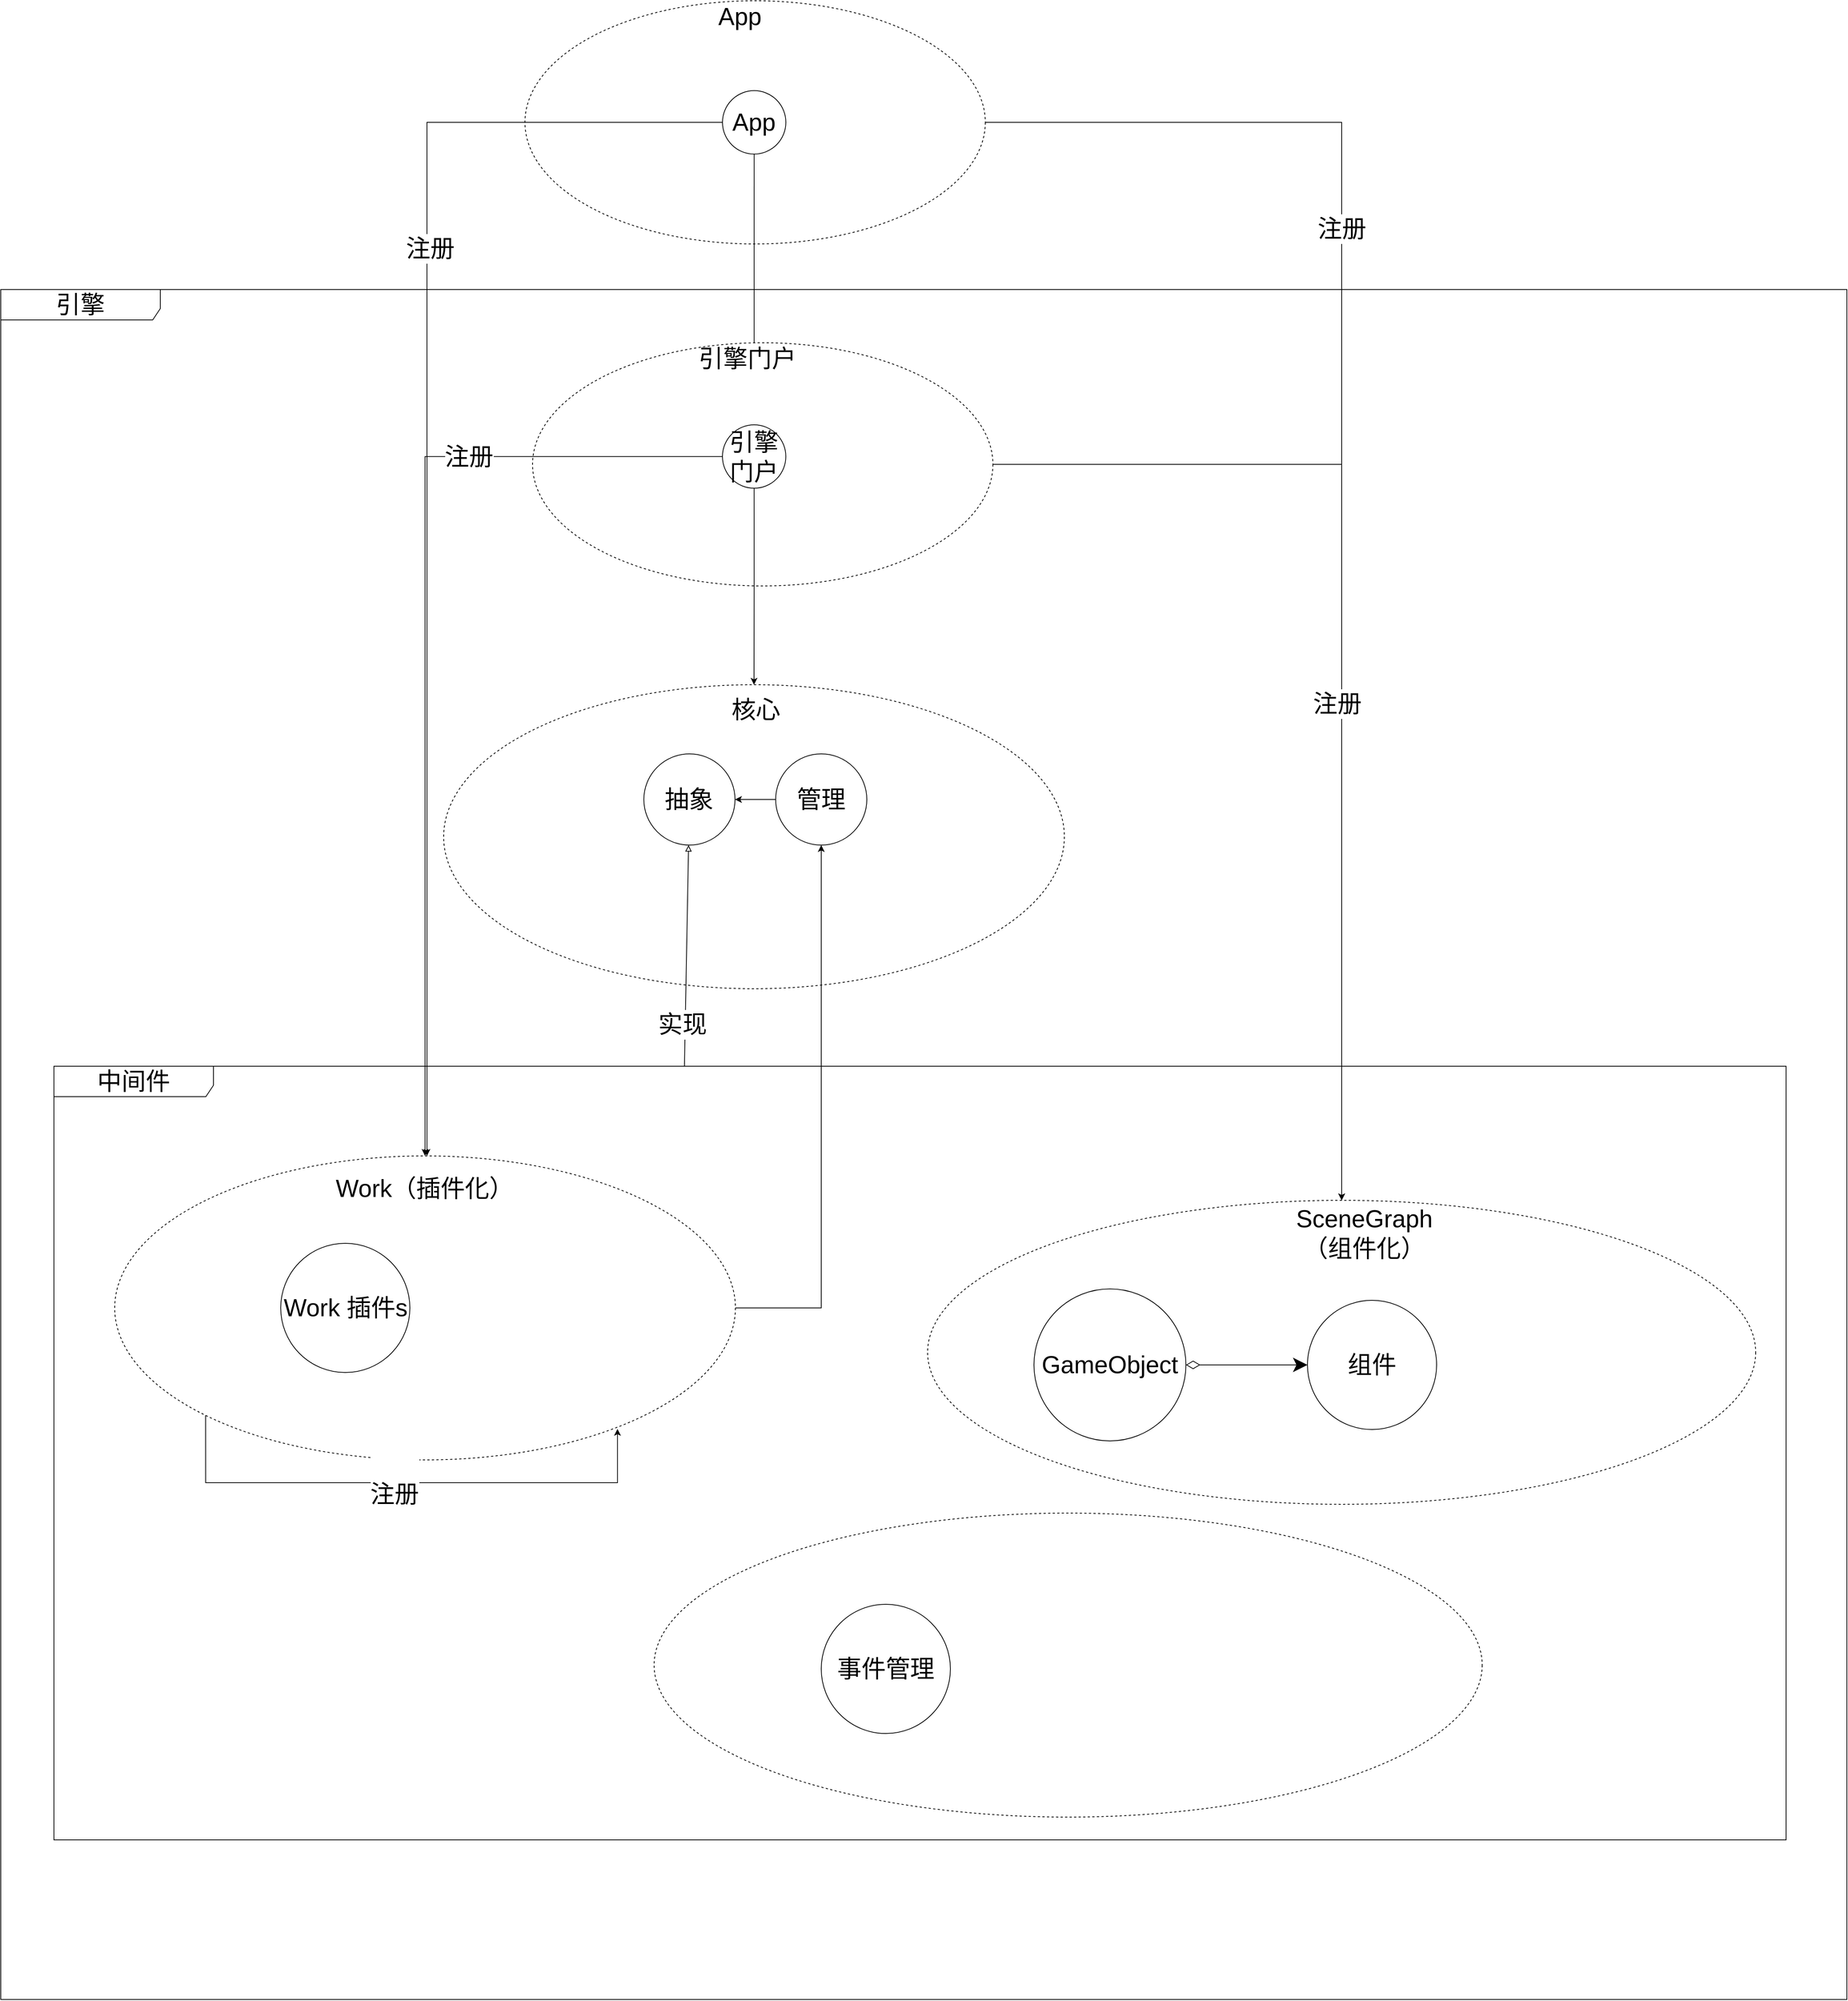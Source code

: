 <mxfile version="14.6.13" type="device"><diagram id="IrT0l2Vx541G7SaMaOg9" name="第 1 页"><mxGraphModel dx="5238" dy="4627" grid="1" gridSize="10" guides="1" tooltips="1" connect="1" arrows="1" fold="1" page="1" pageScale="1" pageWidth="827" pageHeight="1169" math="0" shadow="0"><root><mxCell id="0"/><mxCell id="1" parent="0"/><mxCell id="4Kz9Spjfu_B95k0RQj5q-66" value="&lt;font style=&quot;font-size: 32px&quot;&gt;引擎&lt;/font&gt;" style="shape=umlFrame;whiteSpace=wrap;html=1;width=210;height=40;fontSize=32;" parent="1" vertex="1"><mxGeometry x="-2830" y="-2420" width="2430" height="2250" as="geometry"/></mxCell><mxCell id="9I-3Vwins5YEQOcJx9Ka-4" value="&lt;font style=&quot;font-size: 32px&quot;&gt;中间件&lt;/font&gt;" style="shape=umlFrame;whiteSpace=wrap;html=1;width=210;height=40;fontSize=32;" parent="1" vertex="1"><mxGeometry x="-2760" y="-1398" width="2280" height="1018" as="geometry"/></mxCell><mxCell id="UrlIPnzT44zm4_-_5Y2J-5" value="" style="ellipse;whiteSpace=wrap;html=1;fontSize=32;dashed=1;" parent="1" vertex="1"><mxGeometry x="-1970" y="-810" width="1090" height="400" as="geometry"/></mxCell><mxCell id="4Kz9Spjfu_B95k0RQj5q-55" value="" style="group;fontSize=32;" parent="1" vertex="1" connectable="0"><mxGeometry x="-2139.997" y="-2799.997" width="605.957" height="320" as="geometry"/></mxCell><mxCell id="4Kz9Spjfu_B95k0RQj5q-56" value="" style="ellipse;whiteSpace=wrap;html=1;fontSize=32;dashed=1;" parent="4Kz9Spjfu_B95k0RQj5q-55" vertex="1"><mxGeometry width="605.957" height="320" as="geometry"/></mxCell><mxCell id="4Kz9Spjfu_B95k0RQj5q-57" value="&lt;span style=&quot;font-size: 32px&quot;&gt;App&lt;/span&gt;" style="text;html=1;strokeColor=none;fillColor=none;align=center;verticalAlign=middle;whiteSpace=wrap;rounded=0;strokeWidth=1;dashed=1;fontSize=32;" parent="4Kz9Spjfu_B95k0RQj5q-55" vertex="1"><mxGeometry x="205.96" y="13.47" width="154.17" height="14.22" as="geometry"/></mxCell><mxCell id="4Kz9Spjfu_B95k0RQj5q-62" value="App" style="ellipse;whiteSpace=wrap;html=1;aspect=fixed;fontSize=32;" parent="4Kz9Spjfu_B95k0RQj5q-55" vertex="1"><mxGeometry x="259.997" y="118.293" width="83.417" height="83.417" as="geometry"/></mxCell><mxCell id="4Kz9Spjfu_B95k0RQj5q-59" style="edgeStyle=orthogonalEdgeStyle;rounded=0;orthogonalLoop=1;jettySize=auto;html=1;fontSize=32;exitX=0.5;exitY=1;exitDx=0;exitDy=0;" parent="1" source="4Kz9Spjfu_B95k0RQj5q-62" target="4Kz9Spjfu_B95k0RQj5q-24" edge="1"><mxGeometry relative="1" as="geometry"/></mxCell><mxCell id="4Kz9Spjfu_B95k0RQj5q-75" style="edgeStyle=orthogonalEdgeStyle;rounded=0;orthogonalLoop=1;jettySize=auto;html=1;startArrow=none;startFill=0;endArrow=classic;endFill=1;fontSize=32;" parent="1" source="4Kz9Spjfu_B95k0RQj5q-62" target="4Kz9Spjfu_B95k0RQj5q-41" edge="1"><mxGeometry relative="1" as="geometry"><Array as="points"><mxPoint x="-2269" y="-2640"/></Array></mxGeometry></mxCell><mxCell id="9I-3Vwins5YEQOcJx9Ka-1" value="注册" style="edgeLabel;html=1;align=center;verticalAlign=middle;resizable=0;points=[];fontSize=32;" parent="4Kz9Spjfu_B95k0RQj5q-75" vertex="1" connectable="0"><mxGeometry x="-0.364" y="4" relative="1" as="geometry"><mxPoint y="-1" as="offset"/></mxGeometry></mxCell><mxCell id="4Kz9Spjfu_B95k0RQj5q-51" value="" style="group;fontSize=32;" parent="1" vertex="1" connectable="0"><mxGeometry x="-2320" y="-2026.53" width="890" height="320" as="geometry"/></mxCell><mxCell id="4Kz9Spjfu_B95k0RQj5q-52" value="" style="group;fontSize=32;" parent="4Kz9Spjfu_B95k0RQj5q-51" vertex="1" connectable="0"><mxGeometry x="190.003" y="-323.467" width="605.957" height="320" as="geometry"/></mxCell><mxCell id="4Kz9Spjfu_B95k0RQj5q-53" value="" style="ellipse;whiteSpace=wrap;html=1;fontSize=32;dashed=1;" parent="4Kz9Spjfu_B95k0RQj5q-52" vertex="1"><mxGeometry width="605.957" height="320" as="geometry"/></mxCell><mxCell id="4Kz9Spjfu_B95k0RQj5q-54" value="&lt;span style=&quot;font-size: 32px&quot;&gt;引擎门户&lt;/span&gt;" style="text;html=1;strokeColor=none;fillColor=none;align=center;verticalAlign=middle;whiteSpace=wrap;rounded=0;strokeWidth=1;dashed=1;fontSize=32;" parent="4Kz9Spjfu_B95k0RQj5q-52" vertex="1"><mxGeometry x="205.96" y="13.47" width="154.17" height="14.22" as="geometry"/></mxCell><mxCell id="4Kz9Spjfu_B95k0RQj5q-24" value="引擎门户" style="ellipse;whiteSpace=wrap;html=1;aspect=fixed;fontSize=32;" parent="4Kz9Spjfu_B95k0RQj5q-52" vertex="1"><mxGeometry x="249.957" y="108.003" width="83.417" height="83.417" as="geometry"/></mxCell><mxCell id="4Kz9Spjfu_B95k0RQj5q-44" value="" style="ellipse;whiteSpace=wrap;html=1;fontSize=32;dashed=1;" parent="1" vertex="1"><mxGeometry x="-2247.021" y="-1900.003" width="817.021" height="400" as="geometry"/></mxCell><mxCell id="4Kz9Spjfu_B95k0RQj5q-45" value="&lt;span style=&quot;font-size: 32px&quot;&gt;核心&lt;/span&gt;" style="text;html=1;strokeColor=none;fillColor=none;align=center;verticalAlign=middle;whiteSpace=wrap;rounded=0;strokeWidth=1;dashed=1;fontSize=32;" parent="1" vertex="1"><mxGeometry x="-1910.001" y="-1875.423" width="148.09" height="17.78" as="geometry"/></mxCell><mxCell id="4Kz9Spjfu_B95k0RQj5q-20" value="抽象" style="ellipse;whiteSpace=wrap;html=1;aspect=fixed;fontSize=32;" parent="1" vertex="1"><mxGeometry x="-1983.51" y="-1809" width="120" height="120" as="geometry"/></mxCell><mxCell id="4Kz9Spjfu_B95k0RQj5q-74" style="edgeStyle=orthogonalEdgeStyle;rounded=0;orthogonalLoop=1;jettySize=auto;html=1;entryX=1;entryY=0.5;entryDx=0;entryDy=0;startArrow=none;startFill=0;endArrow=classic;endFill=1;fontSize=32;" parent="1" source="4Kz9Spjfu_B95k0RQj5q-21" target="4Kz9Spjfu_B95k0RQj5q-20" edge="1"><mxGeometry x="-2340" y="-2050" as="geometry"/></mxCell><mxCell id="4Kz9Spjfu_B95k0RQj5q-21" value="管理" style="ellipse;whiteSpace=wrap;html=1;aspect=fixed;fontSize=32;" parent="1" vertex="1"><mxGeometry x="-1810" y="-1809" width="120" height="120" as="geometry"/></mxCell><mxCell id="4Kz9Spjfu_B95k0RQj5q-60" style="edgeStyle=orthogonalEdgeStyle;rounded=0;orthogonalLoop=1;jettySize=auto;html=1;fontSize=32;entryX=0.5;entryY=0;entryDx=0;entryDy=0;" parent="1" source="4Kz9Spjfu_B95k0RQj5q-24" target="4Kz9Spjfu_B95k0RQj5q-44" edge="1"><mxGeometry x="-2340" y="-2050" as="geometry"/></mxCell><mxCell id="4Kz9Spjfu_B95k0RQj5q-61" style="edgeStyle=orthogonalEdgeStyle;rounded=0;orthogonalLoop=1;jettySize=auto;html=1;fontSize=32;exitX=0;exitY=0.5;exitDx=0;exitDy=0;" parent="1" source="4Kz9Spjfu_B95k0RQj5q-24" target="4Kz9Spjfu_B95k0RQj5q-41" edge="1"><mxGeometry x="-2340" y="-2050" as="geometry"/></mxCell><mxCell id="9I-3Vwins5YEQOcJx9Ka-2" value="注册" style="edgeLabel;html=1;align=center;verticalAlign=middle;resizable=0;points=[];fontSize=32;" parent="4Kz9Spjfu_B95k0RQj5q-61" vertex="1" connectable="0"><mxGeometry x="-0.525" y="-4" relative="1" as="geometry"><mxPoint x="-22.46" y="3.97" as="offset"/></mxGeometry></mxCell><mxCell id="4Kz9Spjfu_B95k0RQj5q-67" style="rounded=0;orthogonalLoop=1;jettySize=auto;html=1;fontSize=32;startArrow=none;startFill=0;endArrow=block;endFill=0;exitX=0.364;exitY=0;exitDx=0;exitDy=0;exitPerimeter=0;" parent="1" source="9I-3Vwins5YEQOcJx9Ka-4" target="4Kz9Spjfu_B95k0RQj5q-20" edge="1"><mxGeometry x="-2340" y="-2050" as="geometry"><mxPoint x="-1930" y="-1420" as="sourcePoint"/></mxGeometry></mxCell><mxCell id="4Kz9Spjfu_B95k0RQj5q-68" value="实现" style="edgeLabel;html=1;align=center;verticalAlign=middle;resizable=0;points=[];fontSize=32;" parent="4Kz9Spjfu_B95k0RQj5q-67" vertex="1" connectable="0"><mxGeometry x="-0.62" y="4" relative="1" as="geometry"><mxPoint as="offset"/></mxGeometry></mxCell><mxCell id="MSwRbsxKpFTJnNVbJr_--1" style="edgeStyle=orthogonalEdgeStyle;rounded=0;orthogonalLoop=1;jettySize=auto;html=1;exitX=1;exitY=0.5;exitDx=0;exitDy=0;entryX=0.5;entryY=1;entryDx=0;entryDy=0;" parent="1" source="4Kz9Spjfu_B95k0RQj5q-41" target="4Kz9Spjfu_B95k0RQj5q-21" edge="1"><mxGeometry x="-2340" y="-2050" as="geometry"/></mxCell><mxCell id="4Kz9Spjfu_B95k0RQj5q-41" value="" style="ellipse;whiteSpace=wrap;html=1;fontSize=32;dashed=1;" parent="1" vertex="1"><mxGeometry x="-2680.001" y="-1280.003" width="817.021" height="400" as="geometry"/></mxCell><mxCell id="4Kz9Spjfu_B95k0RQj5q-42" value="&lt;span style=&quot;font-size: 32px&quot;&gt;Work（插件化）&lt;/span&gt;" style="text;html=1;strokeColor=none;fillColor=none;align=center;verticalAlign=middle;whiteSpace=wrap;rounded=0;strokeWidth=1;dashed=1;fontSize=32;" parent="1" vertex="1"><mxGeometry x="-2400.001" y="-1252.673" width="255.53" height="31.11" as="geometry"/></mxCell><mxCell id="4Kz9Spjfu_B95k0RQj5q-23" value="Work 插件s" style="ellipse;whiteSpace=wrap;html=1;aspect=fixed;fontSize=32;" parent="1" vertex="1"><mxGeometry x="-2461.49" y="-1165" width="170" height="170" as="geometry"/></mxCell><mxCell id="co5Uwwnek8nXD7W52Nyk-1" style="edgeStyle=orthogonalEdgeStyle;rounded=0;orthogonalLoop=1;jettySize=auto;html=1;exitX=0;exitY=1;exitDx=0;exitDy=0;entryX=0.81;entryY=0.898;entryDx=0;entryDy=0;fontSize=32;entryPerimeter=0;" parent="1" source="4Kz9Spjfu_B95k0RQj5q-41" target="4Kz9Spjfu_B95k0RQj5q-41" edge="1"><mxGeometry x="-2680.001" y="-1280.003" as="geometry"><Array as="points"><mxPoint x="-2560" y="-850"/><mxPoint x="-2018" y="-850"/></Array></mxGeometry></mxCell><mxCell id="co5Uwwnek8nXD7W52Nyk-2" value="&lt;font style=&quot;font-size: 32px;&quot;&gt;&lt;br style=&quot;font-size: 32px;&quot;&gt;&lt;/font&gt;注册" style="edgeLabel;html=1;align=center;verticalAlign=middle;resizable=0;points=[];fontSize=32;" parent="co5Uwwnek8nXD7W52Nyk-1" vertex="1" connectable="0"><mxGeometry x="-0.037" y="5" relative="1" as="geometry"><mxPoint x="-1" as="offset"/></mxGeometry></mxCell><mxCell id="4Kz9Spjfu_B95k0RQj5q-34" value="" style="ellipse;whiteSpace=wrap;html=1;fontSize=32;dashed=1;" parent="1" vertex="1"><mxGeometry x="-1610" y="-1221.56" width="1090" height="400" as="geometry"/></mxCell><mxCell id="4Kz9Spjfu_B95k0RQj5q-35" value="&lt;span style=&quot;font-size: 32px&quot;&gt;SceneGraph&lt;br&gt;（组件化）&lt;/span&gt;" style="text;html=1;strokeColor=none;fillColor=none;align=center;verticalAlign=middle;whiteSpace=wrap;rounded=0;strokeWidth=1;dashed=1;fontSize=32;" parent="1" vertex="1"><mxGeometry x="-1160" y="-1187" width="250" height="17.78" as="geometry"/></mxCell><mxCell id="4Kz9Spjfu_B95k0RQj5q-30" value="组件" style="ellipse;whiteSpace=wrap;html=1;aspect=fixed;fontSize=32;" parent="1" vertex="1"><mxGeometry x="-1110" y="-1090" width="170" height="170" as="geometry"/></mxCell><mxCell id="WHAMMmzYy8HNPYnBplW9-4" style="edgeStyle=orthogonalEdgeStyle;rounded=0;orthogonalLoop=1;jettySize=auto;html=1;entryX=0.5;entryY=0;entryDx=0;entryDy=0;" parent="1" source="4Kz9Spjfu_B95k0RQj5q-56" edge="1" target="4Kz9Spjfu_B95k0RQj5q-34"><mxGeometry relative="1" as="geometry"><mxPoint x="-1060" y="-1220" as="targetPoint"/><Array as="points"><mxPoint x="-1065" y="-2640"/></Array></mxGeometry></mxCell><mxCell id="UrlIPnzT44zm4_-_5Y2J-1" value="&lt;font style=&quot;font-size: 32px&quot;&gt;注册&lt;/font&gt;" style="edgeLabel;html=1;align=center;verticalAlign=middle;resizable=0;points=[];fontSize=32;" parent="WHAMMmzYy8HNPYnBplW9-4" vertex="1" connectable="0"><mxGeometry x="-0.356" relative="1" as="geometry"><mxPoint y="1" as="offset"/></mxGeometry></mxCell><mxCell id="WHAMMmzYy8HNPYnBplW9-5" style="edgeStyle=orthogonalEdgeStyle;rounded=0;orthogonalLoop=1;jettySize=auto;html=1;exitX=1;exitY=0.5;exitDx=0;exitDy=0;entryX=0.5;entryY=0;entryDx=0;entryDy=0;" parent="1" source="4Kz9Spjfu_B95k0RQj5q-53" target="4Kz9Spjfu_B95k0RQj5q-34" edge="1"><mxGeometry relative="1" as="geometry"><mxPoint x="-930" y="-1010" as="targetPoint"/><Array as="points"><mxPoint x="-1065" y="-2190"/></Array></mxGeometry></mxCell><mxCell id="WHAMMmzYy8HNPYnBplW9-6" value="&lt;font style=&quot;font-size: 32px&quot;&gt;注册&lt;/font&gt;" style="edgeLabel;html=1;align=center;verticalAlign=middle;resizable=0;points=[];" parent="WHAMMmzYy8HNPYnBplW9-5" vertex="1" connectable="0"><mxGeometry x="0.084" y="-6" relative="1" as="geometry"><mxPoint as="offset"/></mxGeometry></mxCell><mxCell id="UrlIPnzT44zm4_-_5Y2J-4" value="事件管理" style="ellipse;whiteSpace=wrap;html=1;aspect=fixed;fontSize=32;" parent="1" vertex="1"><mxGeometry x="-1750" y="-690" width="170" height="170" as="geometry"/></mxCell><mxCell id="eQm3_alrerAY9FNapOXL-2" style="edgeStyle=orthogonalEdgeStyle;rounded=0;orthogonalLoop=1;jettySize=auto;html=1;entryX=0;entryY=0.5;entryDx=0;entryDy=0;startArrow=diamondThin;startFill=0;strokeWidth=1;jumpSize=6;startSize=16;endSize=16;" edge="1" parent="1" source="eQm3_alrerAY9FNapOXL-1" target="4Kz9Spjfu_B95k0RQj5q-30"><mxGeometry relative="1" as="geometry"/></mxCell><mxCell id="eQm3_alrerAY9FNapOXL-1" value="GameObject" style="ellipse;whiteSpace=wrap;html=1;aspect=fixed;fontSize=32;" vertex="1" parent="1"><mxGeometry x="-1470" y="-1105" width="200" height="200" as="geometry"/></mxCell></root></mxGraphModel></diagram></mxfile>